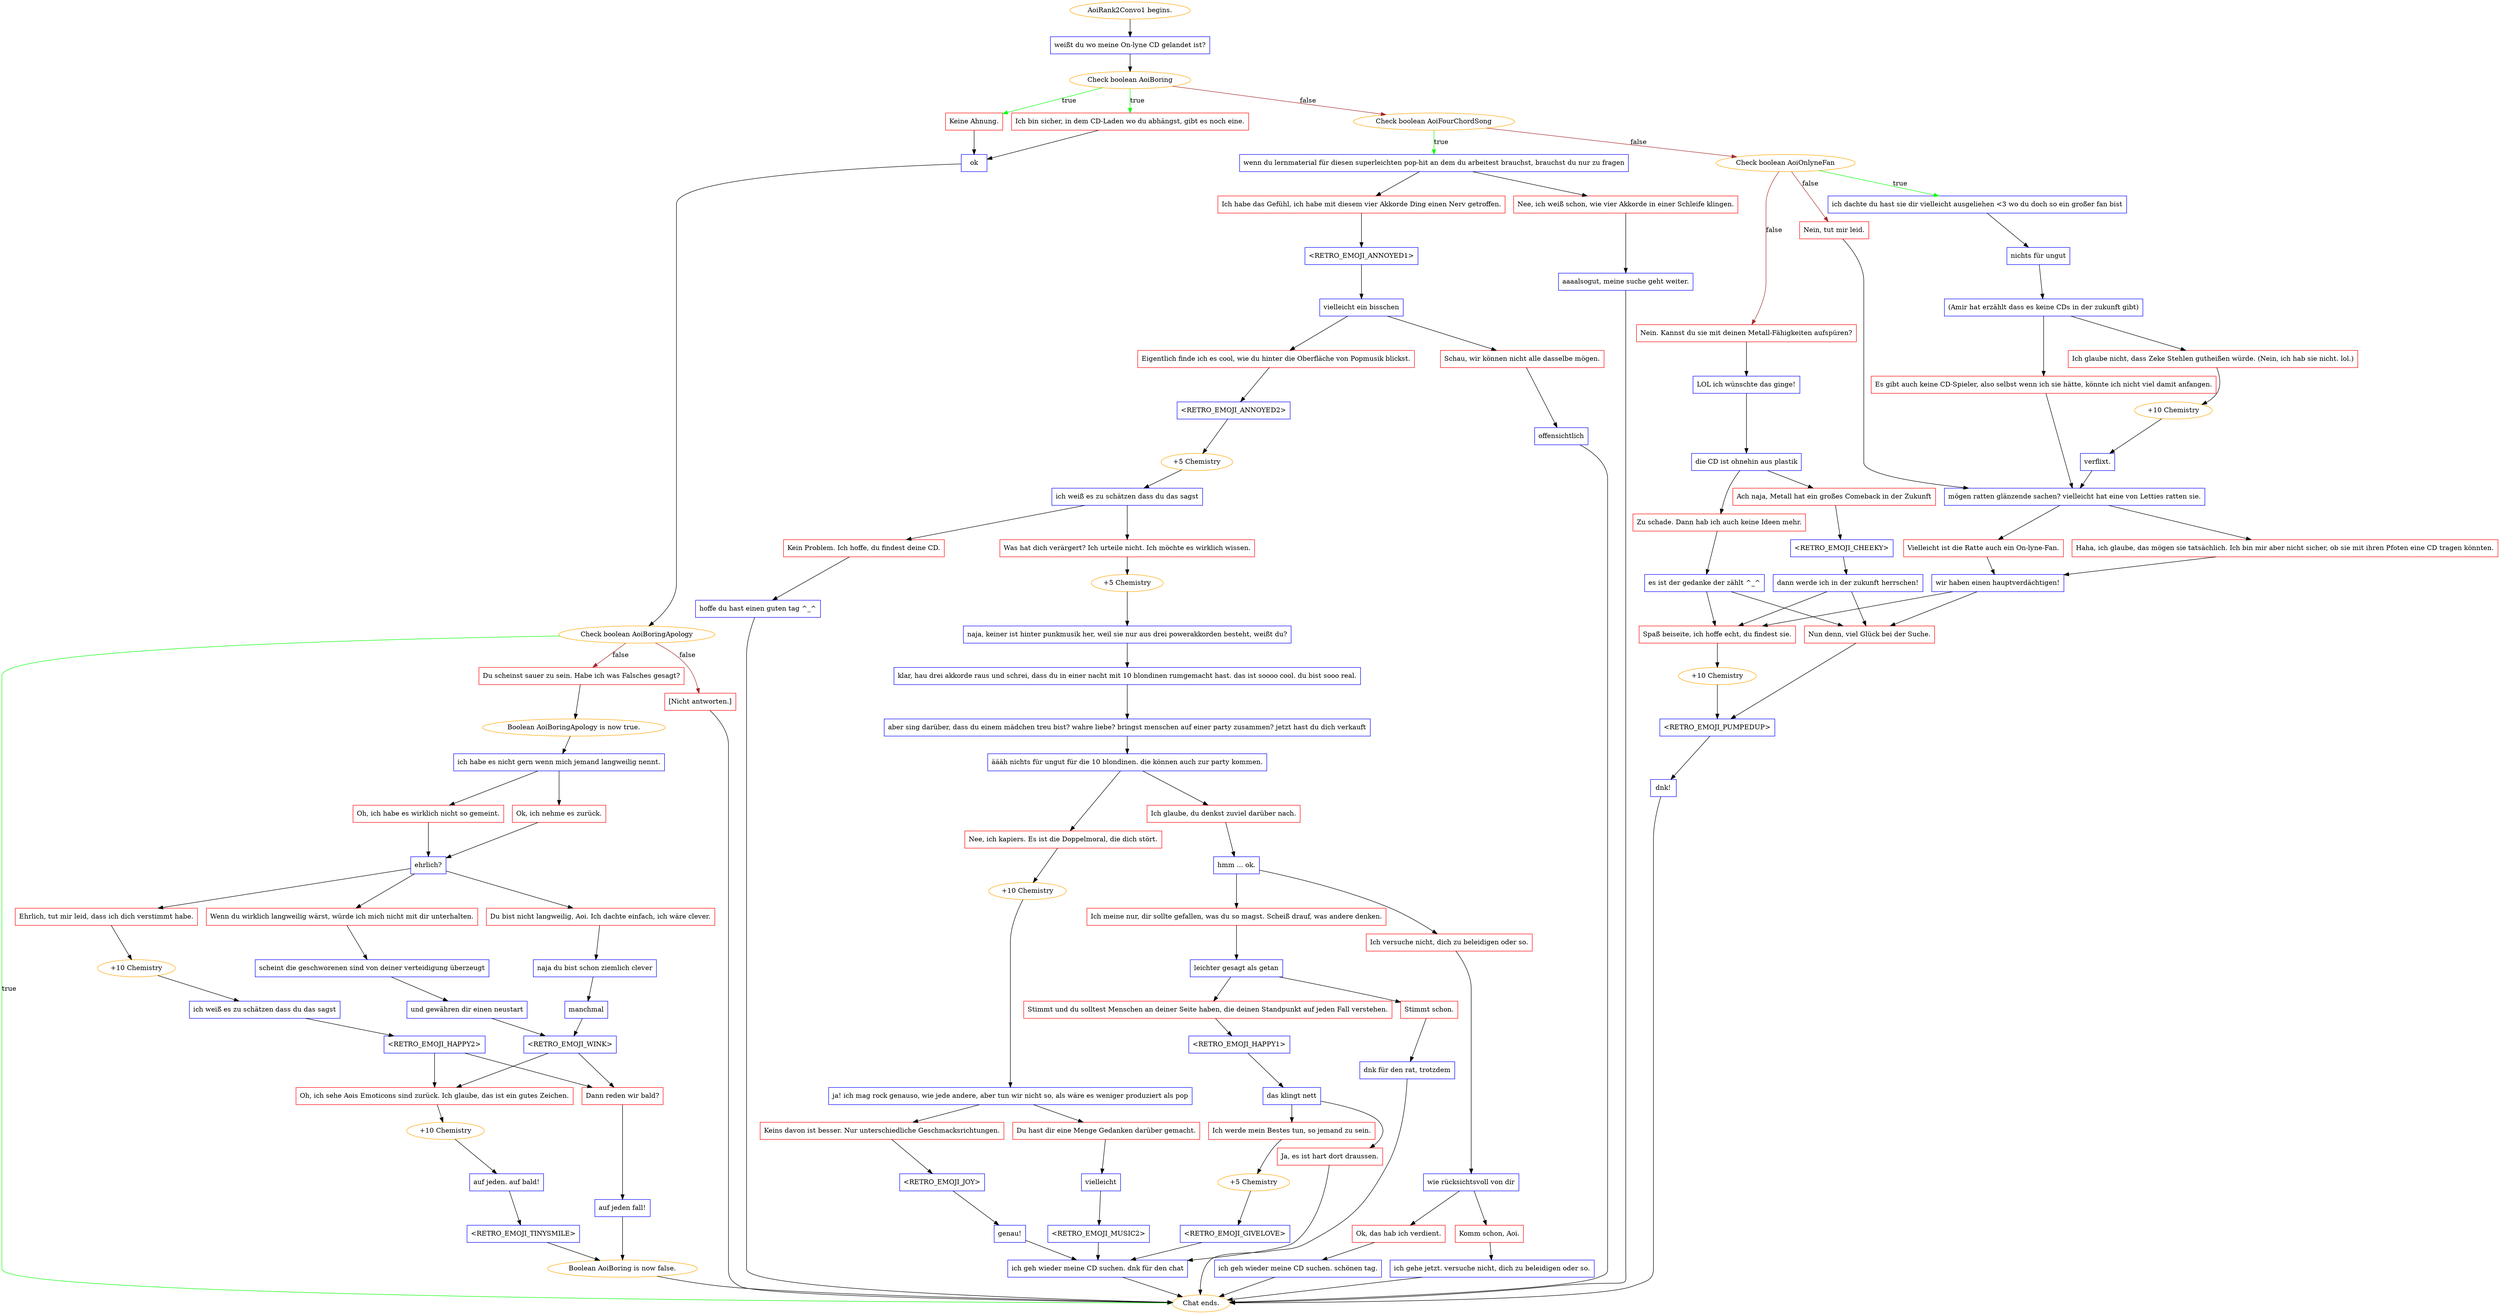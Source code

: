 digraph {
	"AoiRank2Convo1 begins." [color=orange];
		"AoiRank2Convo1 begins." -> j816821623;
	j816821623 [label="weißt du wo meine On-lyne CD gelandet ist?",shape=box,color=blue];
		j816821623 -> j645152137;
	j645152137 [label="Check boolean AoiBoring",color=orange];
		j645152137 -> j2963035374 [label=true,color=green];
		j645152137 -> j3586268961 [label=true,color=green];
		j645152137 -> j1227379375 [label=false,color=brown];
	j2963035374 [label="Keine Ahnung.",shape=box,color=red];
		j2963035374 -> j2140307233;
	j3586268961 [label="Ich bin sicher, in dem CD-Laden wo du abhängst, gibt es noch eine.",shape=box,color=red];
		j3586268961 -> j2140307233;
	j1227379375 [label="Check boolean AoiFourChordSong",color=orange];
		j1227379375 -> j2251775297 [label=true,color=green];
		j1227379375 -> j3702331683 [label=false,color=brown];
	j2140307233 [label="ok",shape=box,color=blue];
		j2140307233 -> j3271738332;
	j2251775297 [label="wenn du lernmaterial für diesen superleichten pop-hit an dem du arbeitest brauchst, brauchst du nur zu fragen",shape=box,color=blue];
		j2251775297 -> j1880357019;
		j2251775297 -> j2960201475;
	j3702331683 [label="Check boolean AoiOnlyneFan",color=orange];
		j3702331683 -> j2355745772 [label=true,color=green];
		j3702331683 -> j1884940534 [label=false,color=brown];
		j3702331683 -> j2086000423 [label=false,color=brown];
	j3271738332 [label="Check boolean AoiBoringApology",color=orange];
		j3271738332 -> "Chat ends." [label=true,color=green];
		j3271738332 -> j3563283688 [label=false,color=brown];
		j3271738332 -> j2595336394 [label=false,color=brown];
	j1880357019 [label="Ich habe das Gefühl, ich habe mit diesem vier Akkorde Ding einen Nerv getroffen.",shape=box,color=red];
		j1880357019 -> j3507827471;
	j2960201475 [label="Nee, ich weiß schon, wie vier Akkorde in einer Schleife klingen.",shape=box,color=red];
		j2960201475 -> j3637740380;
	j2355745772 [label="ich dachte du hast sie dir vielleicht ausgeliehen <3 wo du doch so ein großer fan bist",shape=box,color=blue];
		j2355745772 -> j500135995;
	j1884940534 [label="Nein, tut mir leid.",shape=box,color=red];
		j1884940534 -> j4098285832;
	j2086000423 [label="Nein. Kannst du sie mit deinen Metall-Fähigkeiten aufspüren?",shape=box,color=red];
		j2086000423 -> j589460696;
	"Chat ends." [color=orange];
	j3563283688 [label="Du scheinst sauer zu sein. Habe ich was Falsches gesagt?",shape=box,color=red];
		j3563283688 -> j1477810861;
	j2595336394 [label="[Nicht antworten.]",shape=box,color=red];
		j2595336394 -> "Chat ends.";
	j3507827471 [label="<RETRO_EMOJI_ANNOYED1>",shape=box,color=blue];
		j3507827471 -> j11330005;
	j3637740380 [label="aaaalsogut, meine suche geht weiter.",shape=box,color=blue];
		j3637740380 -> "Chat ends.";
	j500135995 [label="nichts für ungut",shape=box,color=blue];
		j500135995 -> j3329069023;
	j4098285832 [label="mögen ratten glänzende sachen? vielleicht hat eine von Letties ratten sie.",shape=box,color=blue];
		j4098285832 -> j4215682012;
		j4098285832 -> j4187778222;
	j589460696 [label="LOL ich wünschte das ginge!",shape=box,color=blue];
		j589460696 -> j2720063811;
	j1477810861 [label="Boolean AoiBoringApology is now true.",color=orange];
		j1477810861 -> j742147308;
	j11330005 [label="vielleicht ein bisschen",shape=box,color=blue];
		j11330005 -> j3551887284;
		j11330005 -> j1217014189;
	j3329069023 [label="(Amir hat erzählt dass es keine CDs in der zukunft gibt)",shape=box,color=blue];
		j3329069023 -> j222076063;
		j3329069023 -> j1399343590;
	j4215682012 [label="Vielleicht ist die Ratte auch ein On-lyne-Fan.",shape=box,color=red];
		j4215682012 -> j2457276355;
	j4187778222 [label="Haha, ich glaube, das mögen sie tatsächlich. Ich bin mir aber nicht sicher, ob sie mit ihren Pfoten eine CD tragen könnten.",shape=box,color=red];
		j4187778222 -> j2457276355;
	j2720063811 [label="die CD ist ohnehin aus plastik",shape=box,color=blue];
		j2720063811 -> j2576235134;
		j2720063811 -> j521461390;
	j742147308 [label="ich habe es nicht gern wenn mich jemand langweilig nennt.",shape=box,color=blue];
		j742147308 -> j2699936422;
		j742147308 -> j1269914162;
	j3551887284 [label="Eigentlich finde ich es cool, wie du hinter die Oberfläche von Popmusik blickst.",shape=box,color=red];
		j3551887284 -> j1029380322;
	j1217014189 [label="Schau, wir können nicht alle dasselbe mögen.",shape=box,color=red];
		j1217014189 -> j583699825;
	j222076063 [label="Ich glaube nicht, dass Zeke Stehlen gutheißen würde. (Nein, ich hab sie nicht. lol.)",shape=box,color=red];
		j222076063 -> j3768912444;
	j1399343590 [label="Es gibt auch keine CD-Spieler, also selbst wenn ich sie hätte, könnte ich nicht viel damit anfangen.",shape=box,color=red];
		j1399343590 -> j4098285832;
	j2457276355 [label="wir haben einen hauptverdächtigen!",shape=box,color=blue];
		j2457276355 -> j777084680;
		j2457276355 -> j448848898;
	j2576235134 [label="Ach naja, Metall hat ein großes Comeback in der Zukunft",shape=box,color=red];
		j2576235134 -> j2092081522;
	j521461390 [label="Zu schade. Dann hab ich auch keine Ideen mehr.",shape=box,color=red];
		j521461390 -> j2085768582;
	j2699936422 [label="Oh, ich habe es wirklich nicht so gemeint.",shape=box,color=red];
		j2699936422 -> j2690826676;
	j1269914162 [label="Ok, ich nehme es zurück.",shape=box,color=red];
		j1269914162 -> j2690826676;
	j1029380322 [label="<RETRO_EMOJI_ANNOYED2>",shape=box,color=blue];
		j1029380322 -> j2490747967;
	j583699825 [label="offensichtlich",shape=box,color=blue];
		j583699825 -> "Chat ends.";
	j3768912444 [label="+10 Chemistry",color=orange];
		j3768912444 -> j570644317;
	j777084680 [label="Spaß beiseite, ich hoffe echt, du findest sie.",shape=box,color=red];
		j777084680 -> j3660656561;
	j448848898 [label="Nun denn, viel Glück bei der Suche.",shape=box,color=red];
		j448848898 -> j15771186;
	j2092081522 [label="<RETRO_EMOJI_CHEEKY>",shape=box,color=blue];
		j2092081522 -> j974145495;
	j2085768582 [label="es ist der gedanke der zählt ^_^",shape=box,color=blue];
		j2085768582 -> j777084680;
		j2085768582 -> j448848898;
	j2690826676 [label="ehrlich?",shape=box,color=blue];
		j2690826676 -> j3351928479;
		j2690826676 -> j1198206364;
		j2690826676 -> j1060843953;
	j2490747967 [label="+5 Chemistry",color=orange];
		j2490747967 -> j2447043497;
	j570644317 [label="verflixt.",shape=box,color=blue];
		j570644317 -> j4098285832;
	j3660656561 [label="+10 Chemistry",color=orange];
		j3660656561 -> j15771186;
	j15771186 [label="<RETRO_EMOJI_PUMPEDUP>",shape=box,color=blue];
		j15771186 -> j3052694222;
	j974145495 [label="dann werde ich in der zukunft herrschen!",shape=box,color=blue];
		j974145495 -> j777084680;
		j974145495 -> j448848898;
	j3351928479 [label="Ehrlich, tut mir leid, dass ich dich verstimmt habe.",shape=box,color=red];
		j3351928479 -> j422934410;
	j1198206364 [label="Du bist nicht langweilig, Aoi. Ich dachte einfach, ich wäre clever.",shape=box,color=red];
		j1198206364 -> j2809656132;
	j1060843953 [label="Wenn du wirklich langweilig wärst, würde ich mich nicht mit dir unterhalten.",shape=box,color=red];
		j1060843953 -> j1260378304;
	j2447043497 [label="ich weiß es zu schätzen dass du das sagst",shape=box,color=blue];
		j2447043497 -> j415366154;
		j2447043497 -> j3125372386;
	j3052694222 [label="dnk!",shape=box,color=blue];
		j3052694222 -> "Chat ends.";
	j422934410 [label="+10 Chemistry",color=orange];
		j422934410 -> j106654415;
	j2809656132 [label="naja du bist schon ziemlich clever",shape=box,color=blue];
		j2809656132 -> j2064640597;
	j1260378304 [label="scheint die geschworenen sind von deiner verteidigung überzeugt",shape=box,color=blue];
		j1260378304 -> j4044035374;
	j415366154 [label="Was hat dich verärgert? Ich urteile nicht. Ich möchte es wirklich wissen.",shape=box,color=red];
		j415366154 -> j219156546;
	j3125372386 [label="Kein Problem. Ich hoffe, du findest deine CD.",shape=box,color=red];
		j3125372386 -> j1539899285;
	j106654415 [label="ich weiß es zu schätzen dass du das sagst",shape=box,color=blue];
		j106654415 -> j2757887073;
	j2064640597 [label="manchmal",shape=box,color=blue];
		j2064640597 -> j1922140397;
	j4044035374 [label="und gewähren dir einen neustart",shape=box,color=blue];
		j4044035374 -> j1922140397;
	j219156546 [label="+5 Chemistry",color=orange];
		j219156546 -> j4284416564;
	j1539899285 [label="hoffe du hast einen guten tag ^_^",shape=box,color=blue];
		j1539899285 -> "Chat ends.";
	j2757887073 [label="<RETRO_EMOJI_HAPPY2>",shape=box,color=blue];
		j2757887073 -> j2616330277;
		j2757887073 -> j3329462205;
	j1922140397 [label="<RETRO_EMOJI_WINK>",shape=box,color=blue];
		j1922140397 -> j2616330277;
		j1922140397 -> j3329462205;
	j4284416564 [label="naja, keiner ist hinter punkmusik her, weil sie nur aus drei powerakkorden besteht, weißt du?",shape=box,color=blue];
		j4284416564 -> j2704325744;
	j2616330277 [label="Dann reden wir bald?",shape=box,color=red];
		j2616330277 -> j1062198054;
	j3329462205 [label="Oh, ich sehe Aois Emoticons sind zurück. Ich glaube, das ist ein gutes Zeichen.",shape=box,color=red];
		j3329462205 -> j1483883800;
	j2704325744 [label="klar, hau drei akkorde raus und schrei, dass du in einer nacht mit 10 blondinen rumgemacht hast. das ist soooo cool. du bist sooo real.",shape=box,color=blue];
		j2704325744 -> j2126510356;
	j1062198054 [label="auf jeden fall!",shape=box,color=blue];
		j1062198054 -> j2581611291;
	j1483883800 [label="+10 Chemistry",color=orange];
		j1483883800 -> j858182796;
	j2126510356 [label="aber sing darüber, dass du einem mädchen treu bist? wahre liebe? bringst menschen auf einer party zusammen? jetzt hast du dich verkauft",shape=box,color=blue];
		j2126510356 -> j2644500396;
	j2581611291 [label="Boolean AoiBoring is now false.",color=orange];
		j2581611291 -> "Chat ends.";
	j858182796 [label="auf jeden. auf bald!",shape=box,color=blue];
		j858182796 -> j153386734;
	j2644500396 [label="äääh nichts für ungut für die 10 blondinen. die können auch zur party kommen.",shape=box,color=blue];
		j2644500396 -> j2598670850;
		j2644500396 -> j1421286845;
	j153386734 [label="<RETRO_EMOJI_TINYSMILE>",shape=box,color=blue];
		j153386734 -> j2581611291;
	j2598670850 [label="Nee, ich kapiers. Es ist die Doppelmoral, die dich stört.",shape=box,color=red];
		j2598670850 -> j937358373;
	j1421286845 [label="Ich glaube, du denkst zuviel darüber nach.",shape=box,color=red];
		j1421286845 -> j2568851475;
	j937358373 [label="+10 Chemistry",color=orange];
		j937358373 -> j2579889847;
	j2568851475 [label="hmm ... ok.",shape=box,color=blue];
		j2568851475 -> j3715908666;
		j2568851475 -> j1490863081;
	j2579889847 [label="ja! ich mag rock genauso, wie jede andere, aber tun wir nicht so, als wäre es weniger produziert als pop",shape=box,color=blue];
		j2579889847 -> j1669031728;
		j2579889847 -> j1337470435;
	j3715908666 [label="Ich meine nur, dir sollte gefallen, was du so magst. Scheiß drauf, was andere denken.",shape=box,color=red];
		j3715908666 -> j4041464585;
	j1490863081 [label="Ich versuche nicht, dich zu beleidigen oder so.",shape=box,color=red];
		j1490863081 -> j2545121866;
	j1669031728 [label="Keins davon ist besser. Nur unterschiedliche Geschmacksrichtungen.",shape=box,color=red];
		j1669031728 -> j658461327;
	j1337470435 [label="Du hast dir eine Menge Gedanken darüber gemacht.",shape=box,color=red];
		j1337470435 -> j2838760817;
	j4041464585 [label="leichter gesagt als getan",shape=box,color=blue];
		j4041464585 -> j1756765079;
		j4041464585 -> j3345021637;
	j2545121866 [label="wie rücksichtsvoll von dir",shape=box,color=blue];
		j2545121866 -> j2905048865;
		j2545121866 -> j3566024152;
	j658461327 [label="<RETRO_EMOJI_JOY>",shape=box,color=blue];
		j658461327 -> j1030587236;
	j2838760817 [label="vielleicht",shape=box,color=blue];
		j2838760817 -> j1163944669;
	j1756765079 [label="Stimmt schon.",shape=box,color=red];
		j1756765079 -> j2455834731;
	j3345021637 [label="Stimmt und du solltest Menschen an deiner Seite haben, die deinen Standpunkt auf jeden Fall verstehen.",shape=box,color=red];
		j3345021637 -> j698697825;
	j2905048865 [label="Ok, das hab ich verdient.",shape=box,color=red];
		j2905048865 -> j879731109;
	j3566024152 [label="Komm schon, Aoi.",shape=box,color=red];
		j3566024152 -> j2355611229;
	j1030587236 [label="genau!",shape=box,color=blue];
		j1030587236 -> j181617205;
	j1163944669 [label="<RETRO_EMOJI_MUSIC2>",shape=box,color=blue];
		j1163944669 -> j181617205;
	j2455834731 [label="dnk für den rat, trotzdem",shape=box,color=blue];
		j2455834731 -> "Chat ends.";
	j698697825 [label="<RETRO_EMOJI_HAPPY1>",shape=box,color=blue];
		j698697825 -> j2855686802;
	j879731109 [label="ich geh wieder meine CD suchen. schönen tag.",shape=box,color=blue];
		j879731109 -> "Chat ends.";
	j2355611229 [label="ich gehe jetzt. versuche nicht, dich zu beleidigen oder so.",shape=box,color=blue];
		j2355611229 -> "Chat ends.";
	j181617205 [label="ich geh wieder meine CD suchen. dnk für den chat",shape=box,color=blue];
		j181617205 -> "Chat ends.";
	j2855686802 [label="das klingt nett",shape=box,color=blue];
		j2855686802 -> j2067319136;
		j2855686802 -> j552948177;
	j2067319136 [label="Ich werde mein Bestes tun, so jemand zu sein.",shape=box,color=red];
		j2067319136 -> j4154126872;
	j552948177 [label="Ja, es ist hart dort draussen.",shape=box,color=red];
		j552948177 -> j181617205;
	j4154126872 [label="+5 Chemistry",color=orange];
		j4154126872 -> j1952300839;
	j1952300839 [label="<RETRO_EMOJI_GIVELOVE>",shape=box,color=blue];
		j1952300839 -> j181617205;
}